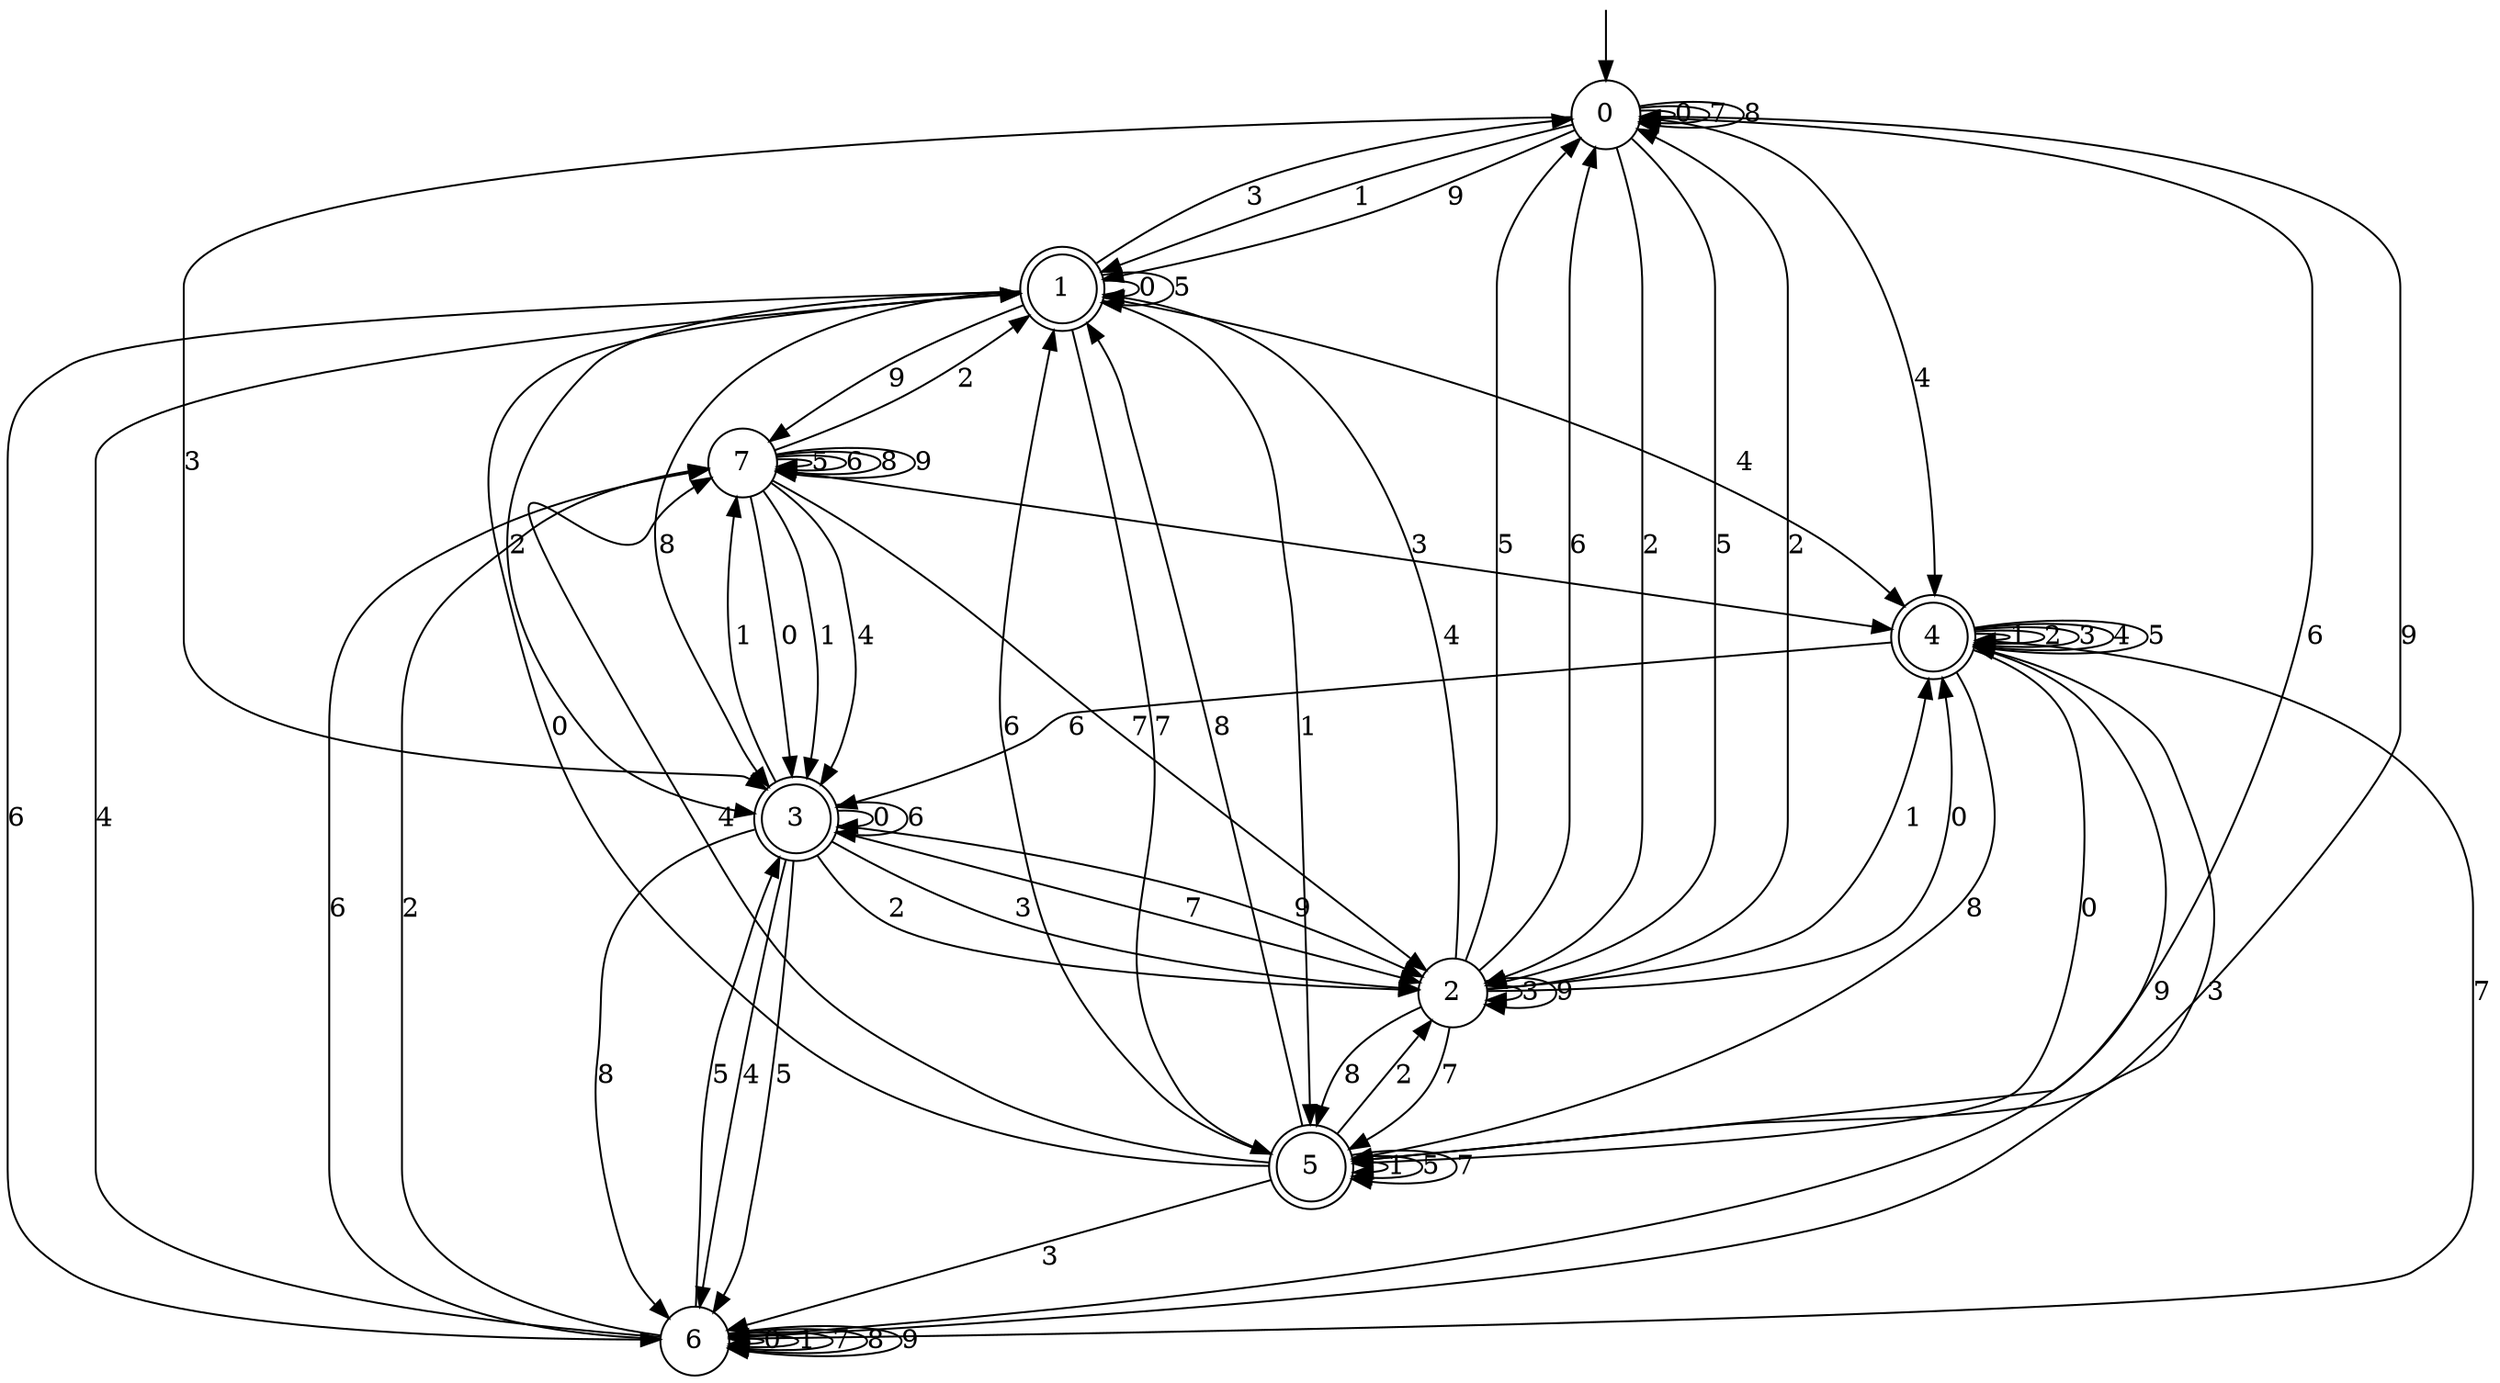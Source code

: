 digraph g {

	s0 [shape="circle" label="0"];
	s1 [shape="doublecircle" label="1"];
	s2 [shape="circle" label="2"];
	s3 [shape="doublecircle" label="3"];
	s4 [shape="doublecircle" label="4"];
	s5 [shape="doublecircle" label="5"];
	s6 [shape="circle" label="6"];
	s7 [shape="circle" label="7"];
	s0 -> s0 [label="0"];
	s0 -> s1 [label="1"];
	s0 -> s2 [label="2"];
	s0 -> s3 [label="3"];
	s0 -> s4 [label="4"];
	s0 -> s2 [label="5"];
	s0 -> s5 [label="6"];
	s0 -> s0 [label="7"];
	s0 -> s0 [label="8"];
	s0 -> s1 [label="9"];
	s1 -> s1 [label="0"];
	s1 -> s5 [label="1"];
	s1 -> s3 [label="2"];
	s1 -> s0 [label="3"];
	s1 -> s4 [label="4"];
	s1 -> s1 [label="5"];
	s1 -> s6 [label="6"];
	s1 -> s5 [label="7"];
	s1 -> s3 [label="8"];
	s1 -> s7 [label="9"];
	s2 -> s4 [label="0"];
	s2 -> s4 [label="1"];
	s2 -> s0 [label="2"];
	s2 -> s2 [label="3"];
	s2 -> s1 [label="4"];
	s2 -> s0 [label="5"];
	s2 -> s0 [label="6"];
	s2 -> s5 [label="7"];
	s2 -> s5 [label="8"];
	s2 -> s2 [label="9"];
	s3 -> s3 [label="0"];
	s3 -> s7 [label="1"];
	s3 -> s2 [label="2"];
	s3 -> s2 [label="3"];
	s3 -> s6 [label="4"];
	s3 -> s6 [label="5"];
	s3 -> s3 [label="6"];
	s3 -> s2 [label="7"];
	s3 -> s6 [label="8"];
	s3 -> s2 [label="9"];
	s4 -> s5 [label="0"];
	s4 -> s4 [label="1"];
	s4 -> s4 [label="2"];
	s4 -> s4 [label="3"];
	s4 -> s4 [label="4"];
	s4 -> s4 [label="5"];
	s4 -> s3 [label="6"];
	s4 -> s6 [label="7"];
	s4 -> s5 [label="8"];
	s4 -> s6 [label="9"];
	s5 -> s1 [label="0"];
	s5 -> s5 [label="1"];
	s5 -> s2 [label="2"];
	s5 -> s6 [label="3"];
	s5 -> s7 [label="4"];
	s5 -> s5 [label="5"];
	s5 -> s1 [label="6"];
	s5 -> s5 [label="7"];
	s5 -> s1 [label="8"];
	s5 -> s0 [label="9"];
	s6 -> s6 [label="0"];
	s6 -> s6 [label="1"];
	s6 -> s7 [label="2"];
	s6 -> s4 [label="3"];
	s6 -> s1 [label="4"];
	s6 -> s3 [label="5"];
	s6 -> s7 [label="6"];
	s6 -> s6 [label="7"];
	s6 -> s6 [label="8"];
	s6 -> s6 [label="9"];
	s7 -> s3 [label="0"];
	s7 -> s3 [label="1"];
	s7 -> s1 [label="2"];
	s7 -> s4 [label="3"];
	s7 -> s3 [label="4"];
	s7 -> s7 [label="5"];
	s7 -> s7 [label="6"];
	s7 -> s2 [label="7"];
	s7 -> s7 [label="8"];
	s7 -> s7 [label="9"];

__start0 [label="" shape="none" width="0" height="0"];
__start0 -> s0;

}
